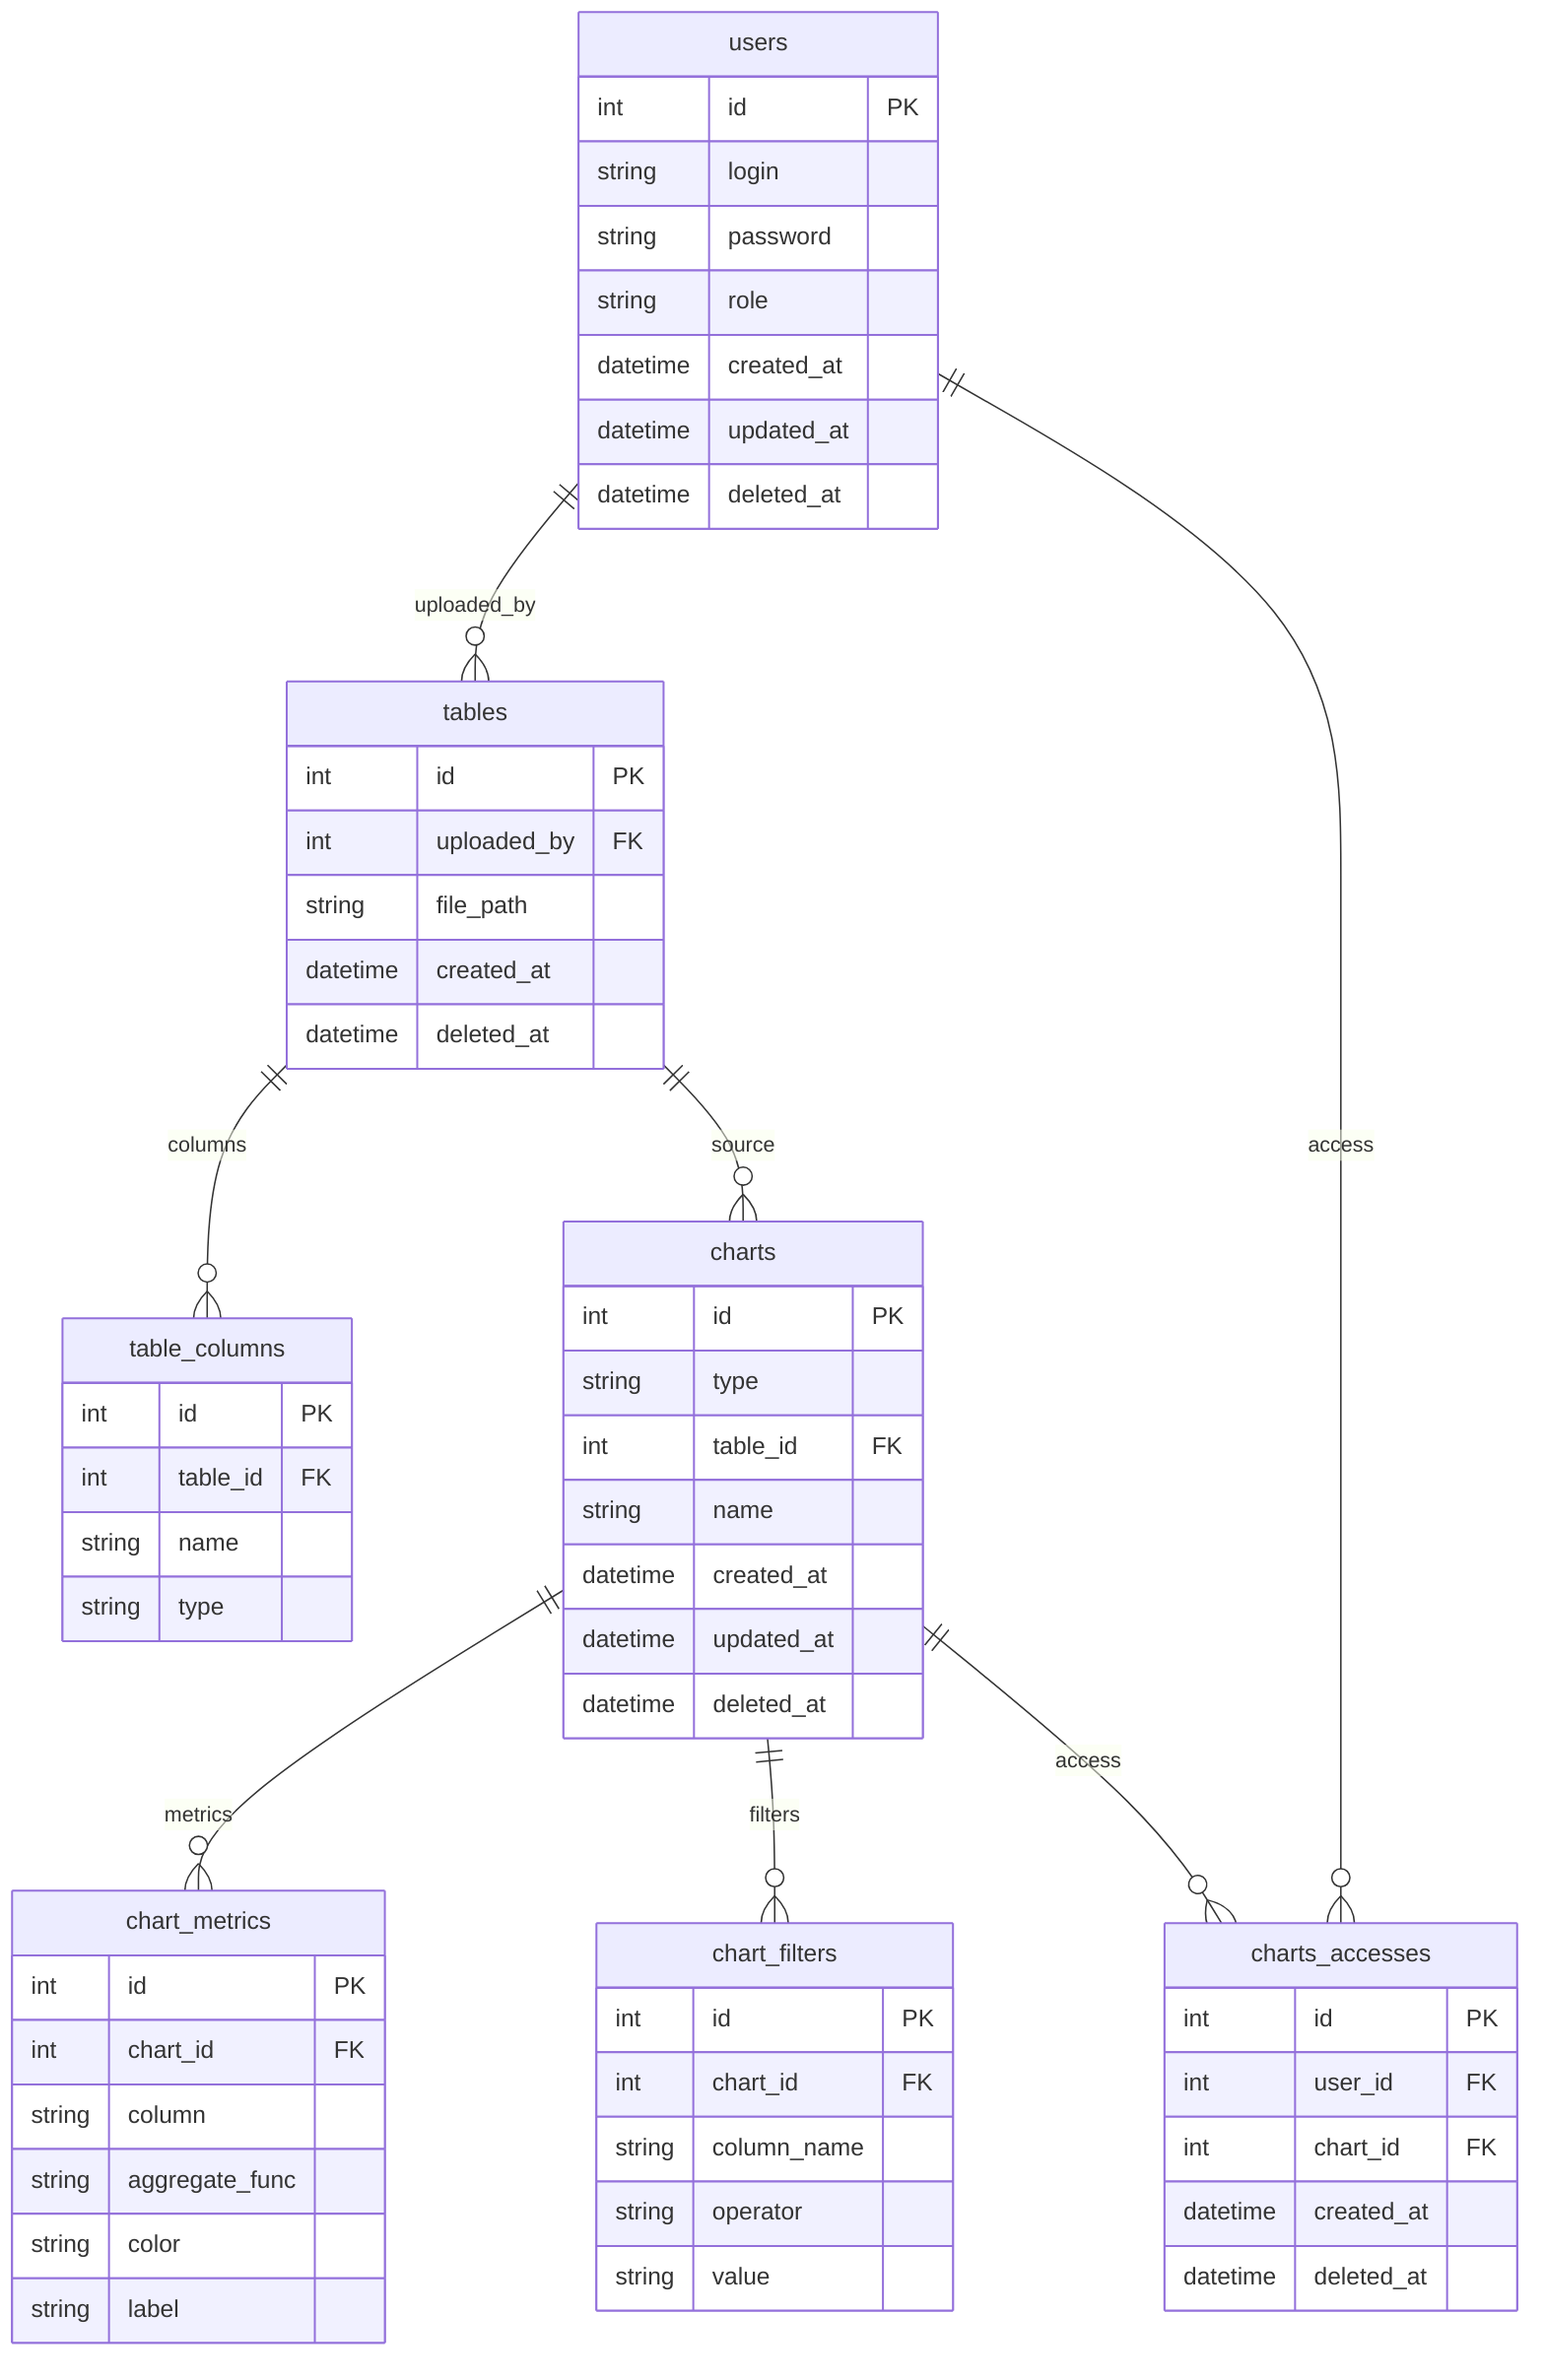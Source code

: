 erDiagram

  users {
    int id PK
    string login
    string password
    string role
    datetime created_at
    datetime updated_at
    datetime deleted_at
  }

  tables {
    int id PK
    int uploaded_by FK
    string file_path
    datetime created_at
    datetime deleted_at
  }

  table_columns {
    int id PK
    int table_id FK
    string name
    string type
  }

  charts {
    int id PK
    string type
    int table_id FK
    string name
    datetime created_at
    datetime updated_at
    datetime deleted_at
  }

  chart_metrics {
    int id PK
    int chart_id FK
    string column
    string aggregate_func
    string color
    string label
  }

  chart_filters {
    int id PK
    int chart_id FK
    string column_name
    string operator
    string value
  }

  charts_accesses {
    int id PK
    int user_id FK
    int chart_id FK
    datetime created_at
    datetime deleted_at
  }

  %% --- связи ---
  users ||--o{ tables : "uploaded_by"
  tables ||--o{ table_columns : "columns"
  tables ||--o{ charts : "source"
  charts ||--o{ chart_metrics : "metrics"
  charts ||--o{ chart_filters : "filters"
  users ||--o{ charts_accesses : "access"
  charts ||--o{ charts_accesses : "access"